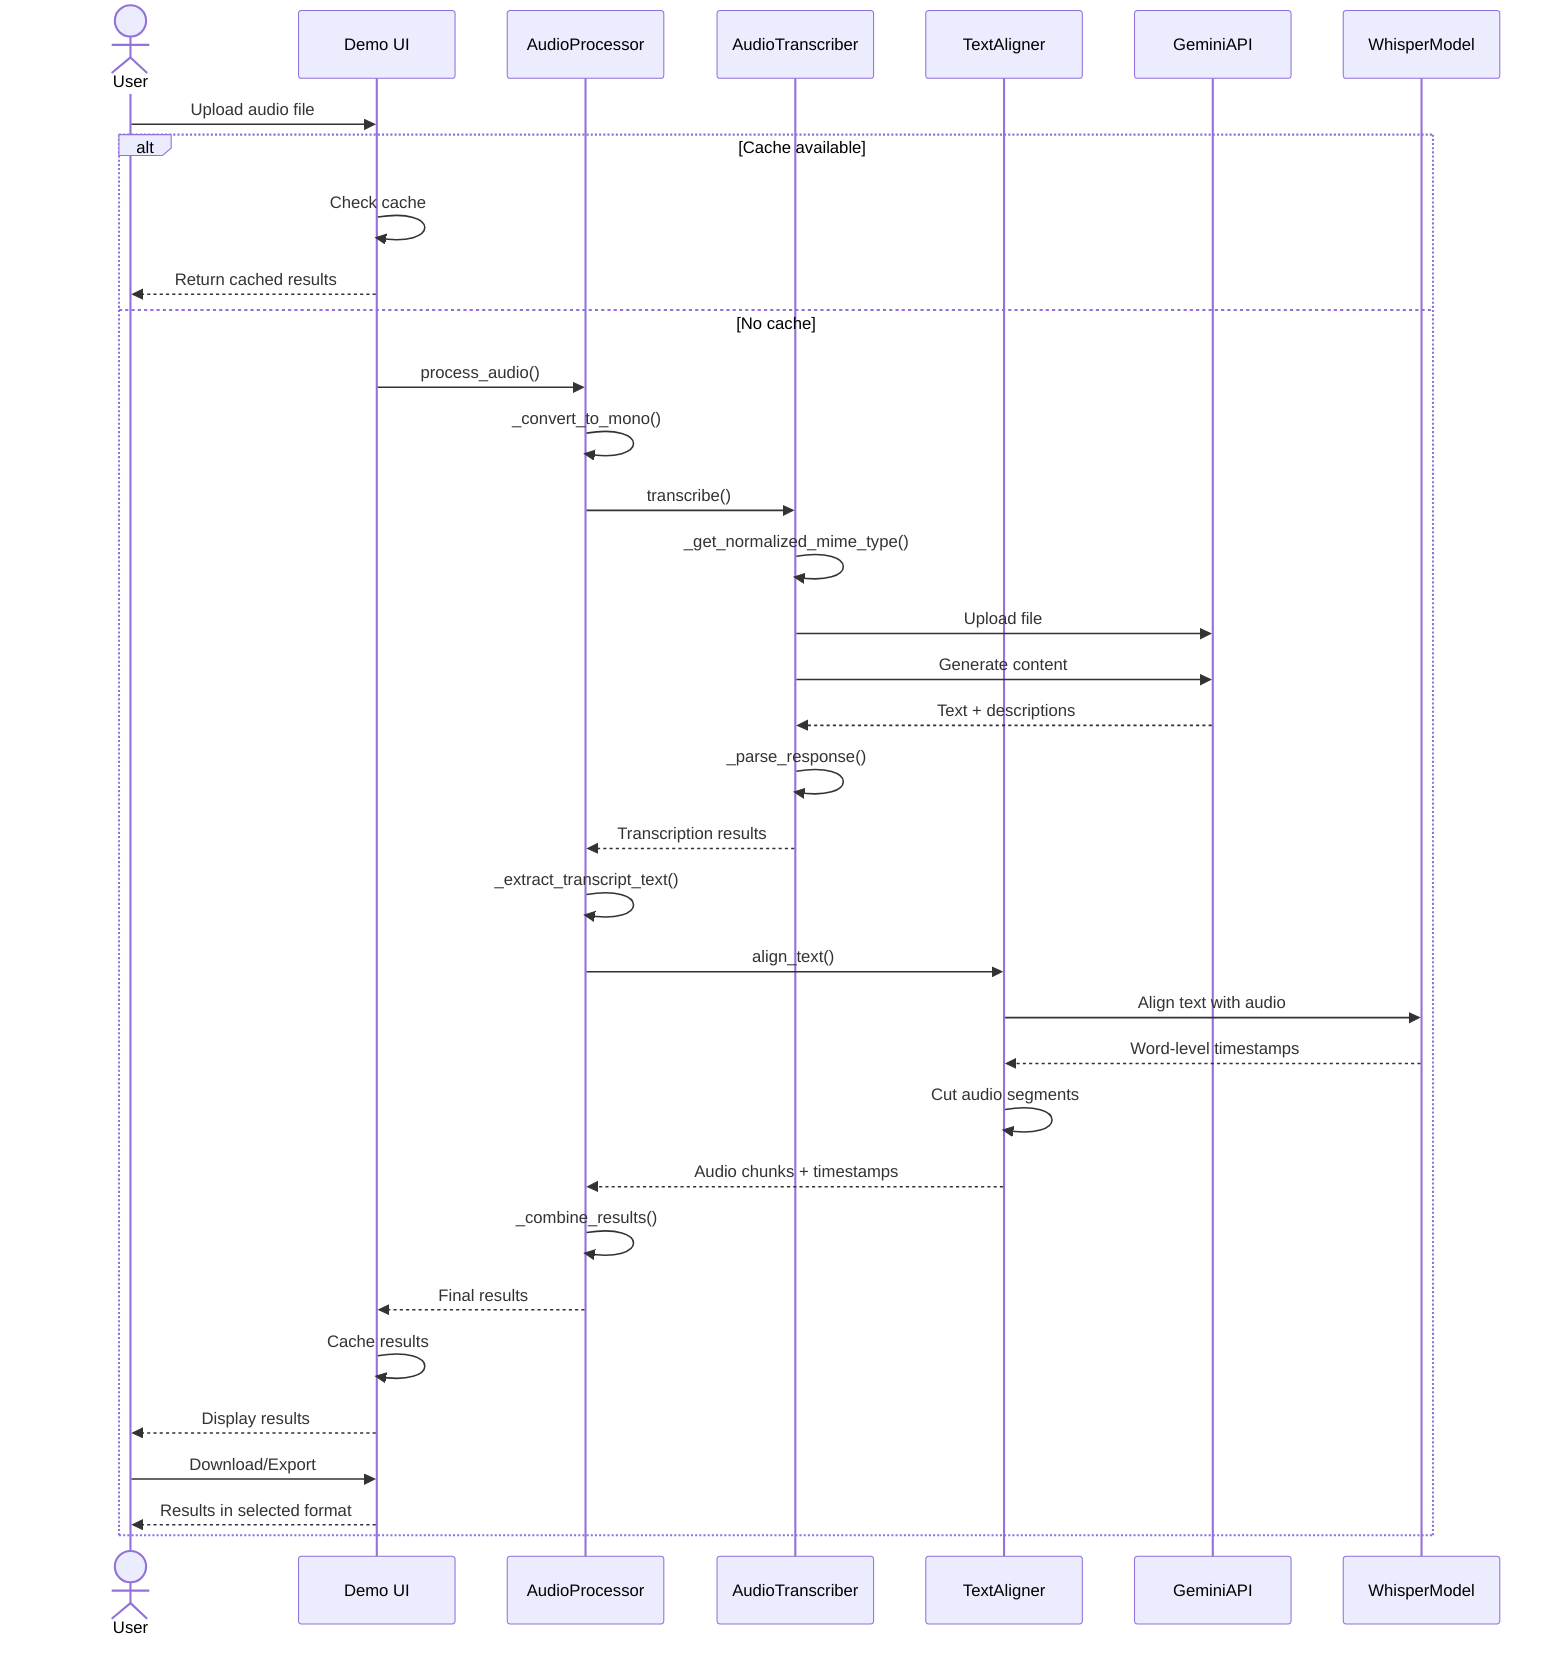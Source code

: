 sequenceDiagram
    actor User
    participant UI as Demo UI
    participant Processor as AudioProcessor
    participant Transcriber as AudioTranscriber
    participant Aligner as TextAligner
    participant GeminiAPI
    participant WhisperModel
    
    User->>UI: Upload audio file
    
    alt Cache available
        UI->>UI: Check cache
        UI-->>User: Return cached results
    else No cache
        UI->>Processor: process_audio()
        Processor->>Processor: _convert_to_mono()
        
        Processor->>Transcriber: transcribe()
        Transcriber->>Transcriber: _get_normalized_mime_type()
        Transcriber->>GeminiAPI: Upload file
        Transcriber->>GeminiAPI: Generate content
        
        GeminiAPI-->>Transcriber: Text + descriptions
        Transcriber->>Transcriber: _parse_response()
        Transcriber-->>Processor: Transcription results
        
        Processor->>Processor: _extract_transcript_text()
        
        Processor->>Aligner: align_text()
        Aligner->>WhisperModel: Align text with audio
        WhisperModel-->>Aligner: Word-level timestamps
        Aligner->>Aligner: Cut audio segments
        Aligner-->>Processor: Audio chunks + timestamps
        
        Processor->>Processor: _combine_results()
        Processor-->>UI: Final results
        
        UI->>UI: Cache results
        UI-->>User: Display results
        
        User->>UI: Download/Export
        UI-->>User: Results in selected format
    end